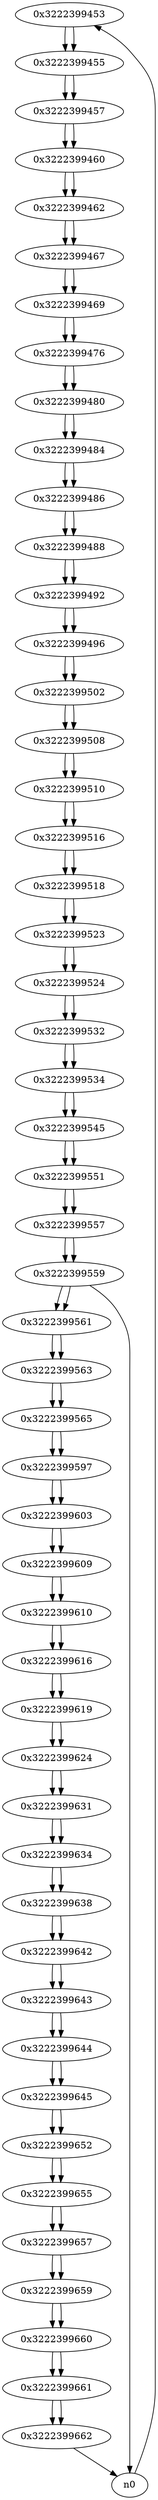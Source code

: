 digraph G{
/* nodes */
  n1 [label="0x3222399453"]
  n2 [label="0x3222399455"]
  n3 [label="0x3222399457"]
  n4 [label="0x3222399460"]
  n5 [label="0x3222399462"]
  n6 [label="0x3222399467"]
  n7 [label="0x3222399469"]
  n8 [label="0x3222399476"]
  n9 [label="0x3222399480"]
  n10 [label="0x3222399484"]
  n11 [label="0x3222399486"]
  n12 [label="0x3222399488"]
  n13 [label="0x3222399492"]
  n14 [label="0x3222399496"]
  n15 [label="0x3222399502"]
  n16 [label="0x3222399508"]
  n17 [label="0x3222399510"]
  n18 [label="0x3222399516"]
  n19 [label="0x3222399518"]
  n20 [label="0x3222399523"]
  n21 [label="0x3222399524"]
  n22 [label="0x3222399532"]
  n23 [label="0x3222399534"]
  n24 [label="0x3222399545"]
  n25 [label="0x3222399551"]
  n26 [label="0x3222399557"]
  n27 [label="0x3222399559"]
  n28 [label="0x3222399561"]
  n29 [label="0x3222399563"]
  n30 [label="0x3222399565"]
  n31 [label="0x3222399597"]
  n32 [label="0x3222399603"]
  n33 [label="0x3222399609"]
  n34 [label="0x3222399610"]
  n35 [label="0x3222399616"]
  n36 [label="0x3222399619"]
  n37 [label="0x3222399624"]
  n38 [label="0x3222399631"]
  n39 [label="0x3222399634"]
  n40 [label="0x3222399638"]
  n41 [label="0x3222399642"]
  n42 [label="0x3222399643"]
  n43 [label="0x3222399644"]
  n44 [label="0x3222399645"]
  n45 [label="0x3222399652"]
  n46 [label="0x3222399655"]
  n47 [label="0x3222399657"]
  n48 [label="0x3222399659"]
  n49 [label="0x3222399660"]
  n50 [label="0x3222399661"]
  n51 [label="0x3222399662"]
/* edges */
n1 -> n2;
n0 -> n1;
n2 -> n3;
n1 -> n2;
n3 -> n4;
n2 -> n3;
n4 -> n5;
n3 -> n4;
n5 -> n6;
n4 -> n5;
n6 -> n7;
n5 -> n6;
n7 -> n8;
n6 -> n7;
n8 -> n9;
n7 -> n8;
n9 -> n10;
n8 -> n9;
n10 -> n11;
n9 -> n10;
n11 -> n12;
n10 -> n11;
n12 -> n13;
n11 -> n12;
n13 -> n14;
n12 -> n13;
n14 -> n15;
n13 -> n14;
n15 -> n16;
n14 -> n15;
n16 -> n17;
n15 -> n16;
n17 -> n18;
n16 -> n17;
n18 -> n19;
n17 -> n18;
n19 -> n20;
n18 -> n19;
n20 -> n21;
n19 -> n20;
n21 -> n22;
n20 -> n21;
n22 -> n23;
n21 -> n22;
n23 -> n24;
n22 -> n23;
n24 -> n25;
n23 -> n24;
n25 -> n26;
n24 -> n25;
n26 -> n27;
n25 -> n26;
n27 -> n28;
n27 -> n0;
n26 -> n27;
n28 -> n29;
n27 -> n28;
n29 -> n30;
n28 -> n29;
n30 -> n31;
n29 -> n30;
n31 -> n32;
n30 -> n31;
n32 -> n33;
n31 -> n32;
n33 -> n34;
n32 -> n33;
n34 -> n35;
n33 -> n34;
n35 -> n36;
n34 -> n35;
n36 -> n37;
n35 -> n36;
n37 -> n38;
n36 -> n37;
n38 -> n39;
n37 -> n38;
n39 -> n40;
n38 -> n39;
n40 -> n41;
n39 -> n40;
n41 -> n42;
n40 -> n41;
n42 -> n43;
n41 -> n42;
n43 -> n44;
n42 -> n43;
n44 -> n45;
n43 -> n44;
n45 -> n46;
n44 -> n45;
n46 -> n47;
n45 -> n46;
n47 -> n48;
n46 -> n47;
n48 -> n49;
n47 -> n48;
n49 -> n50;
n48 -> n49;
n50 -> n51;
n49 -> n50;
n51 -> n0;
n50 -> n51;
}
